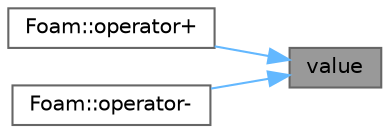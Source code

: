 digraph "value"
{
 // LATEX_PDF_SIZE
  bgcolor="transparent";
  edge [fontname=Helvetica,fontsize=10,labelfontname=Helvetica,labelfontsize=10];
  node [fontname=Helvetica,fontsize=10,shape=box,height=0.2,width=0.4];
  rankdir="RL";
  Node1 [id="Node000001",label="value",height=0.2,width=0.4,color="gray40", fillcolor="grey60", style="filled", fontcolor="black",tooltip=" "];
  Node1 -> Node2 [id="edge1_Node000001_Node000002",dir="back",color="steelblue1",style="solid",tooltip=" "];
  Node2 [id="Node000002",label="Foam::operator+",height=0.2,width=0.4,color="grey40", fillcolor="white", style="filled",URL="$namespaceFoam.html#a8fcb0ee0f355fc05f17a4e83ebd22882",tooltip=" "];
  Node1 -> Node3 [id="edge2_Node000001_Node000003",dir="back",color="steelblue1",style="solid",tooltip=" "];
  Node3 [id="Node000003",label="Foam::operator-",height=0.2,width=0.4,color="grey40", fillcolor="white", style="filled",URL="$namespaceFoam.html#ad1f1cf872ab6caee816fe68dc4c77ac7",tooltip=" "];
}
